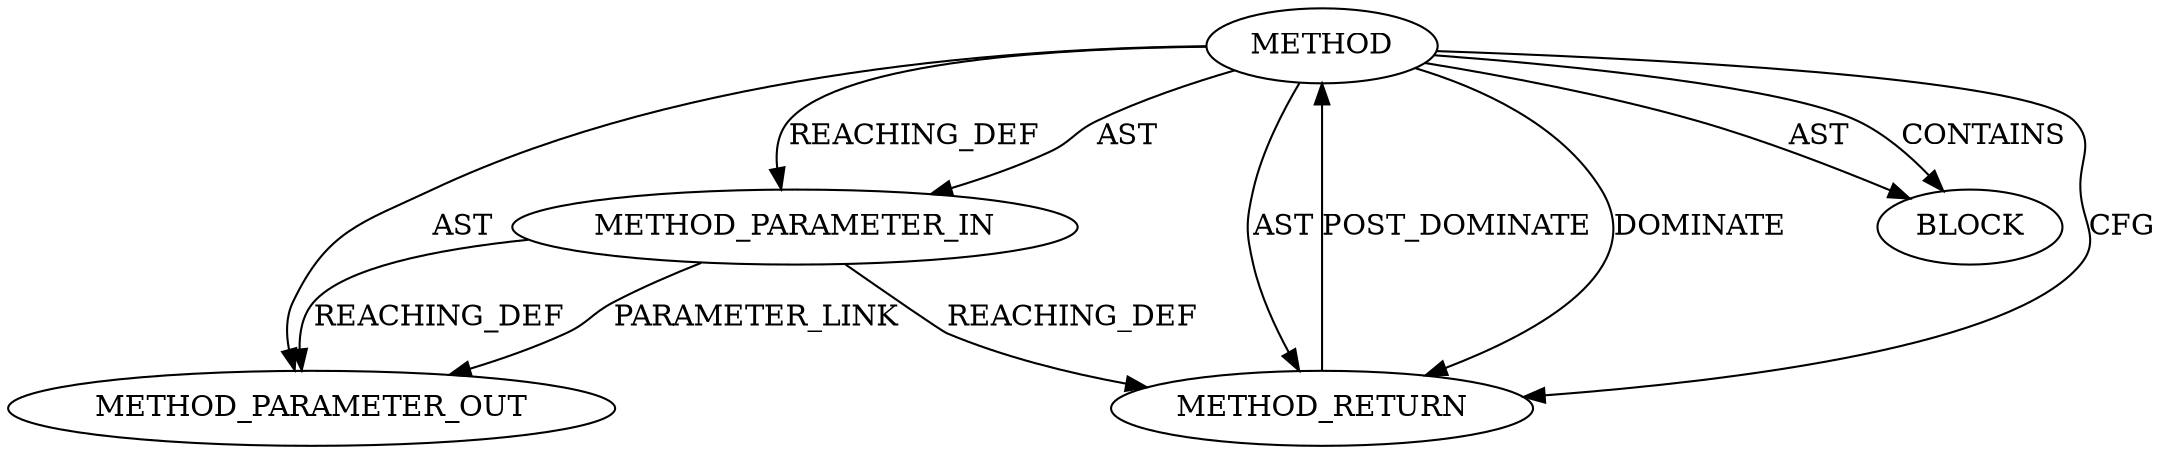 digraph {
  25156 [label=METHOD AST_PARENT_TYPE="NAMESPACE_BLOCK" AST_PARENT_FULL_NAME="<global>" ORDER=0 CODE="<empty>" FULL_NAME="<operator>.addressOf" IS_EXTERNAL=true FILENAME="<empty>" SIGNATURE="" NAME="<operator>.addressOf"]
  25157 [label=METHOD_PARAMETER_IN ORDER=1 CODE="p1" IS_VARIADIC=false TYPE_FULL_NAME="ANY" EVALUATION_STRATEGY="BY_VALUE" INDEX=1 NAME="p1"]
  27067 [label=METHOD_PARAMETER_OUT ORDER=1 CODE="p1" IS_VARIADIC=false TYPE_FULL_NAME="ANY" EVALUATION_STRATEGY="BY_VALUE" INDEX=1 NAME="p1"]
  25159 [label=METHOD_RETURN ORDER=2 CODE="RET" TYPE_FULL_NAME="ANY" EVALUATION_STRATEGY="BY_VALUE"]
  25158 [label=BLOCK ORDER=1 ARGUMENT_INDEX=1 CODE="<empty>" TYPE_FULL_NAME="ANY"]
  25156 -> 25158 [label=AST ]
  25157 -> 27067 [label=REACHING_DEF VARIABLE="p1"]
  25157 -> 25159 [label=REACHING_DEF VARIABLE="p1"]
  25156 -> 25158 [label=CONTAINS ]
  25156 -> 25159 [label=DOMINATE ]
  25156 -> 27067 [label=AST ]
  25156 -> 25159 [label=CFG ]
  25156 -> 25157 [label=AST ]
  25156 -> 25157 [label=REACHING_DEF VARIABLE=""]
  25159 -> 25156 [label=POST_DOMINATE ]
  25156 -> 25159 [label=AST ]
  25157 -> 27067 [label=PARAMETER_LINK ]
}

